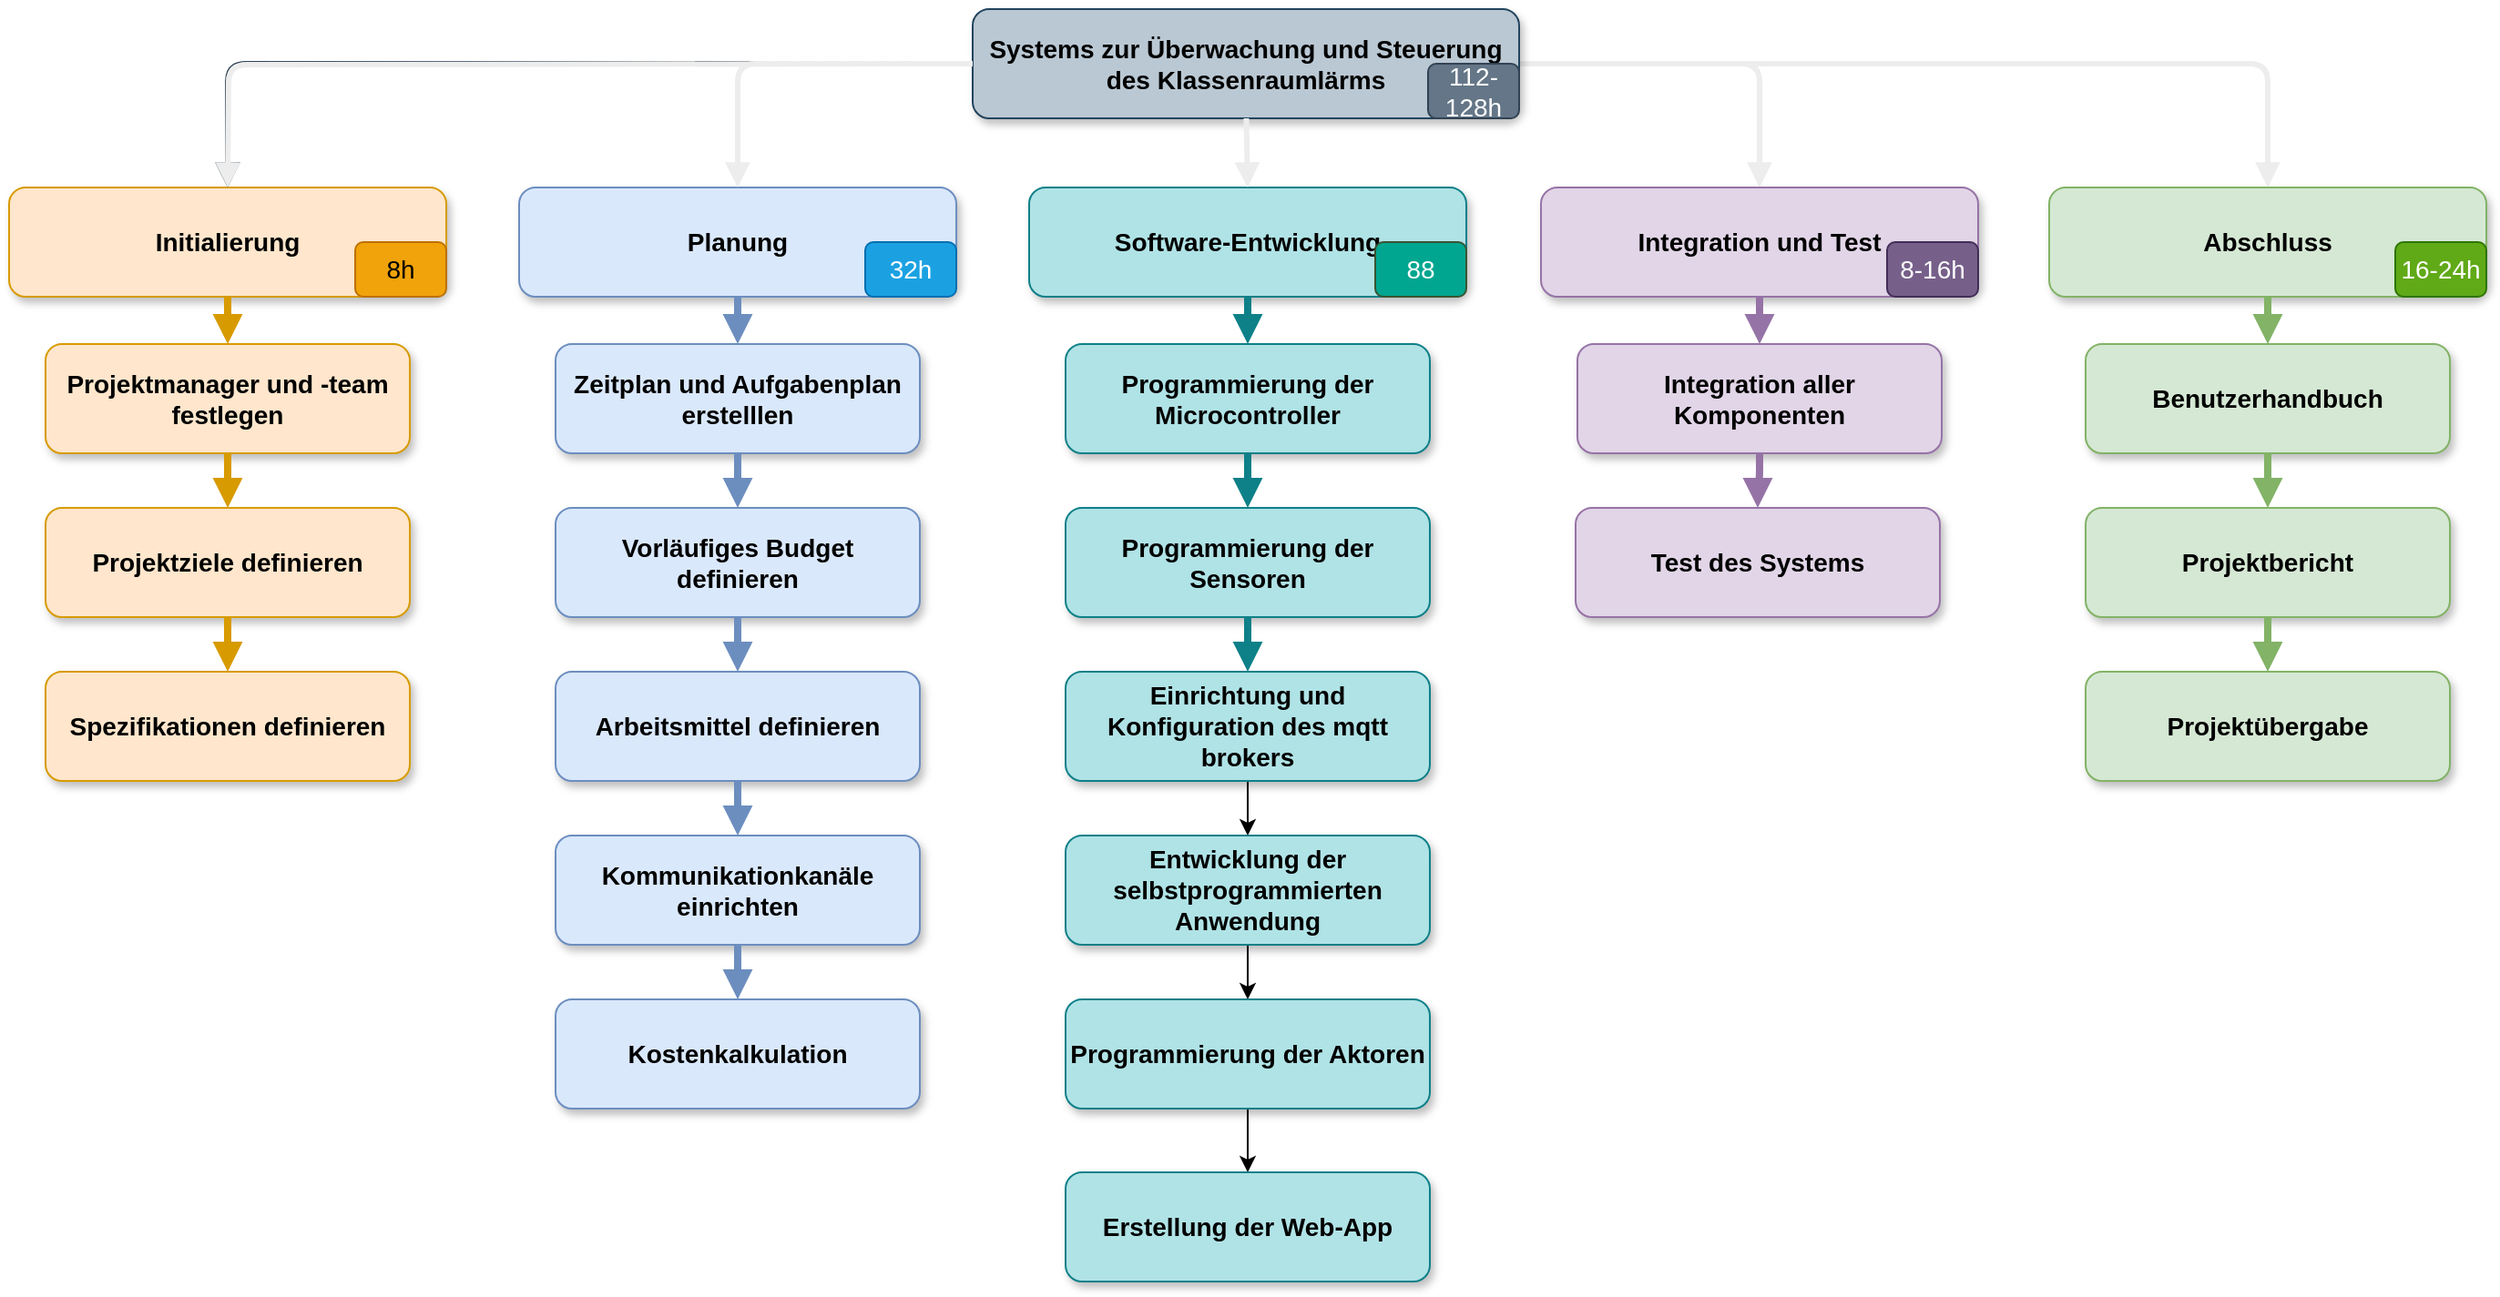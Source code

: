 <mxfile version="20.8.3" type="google"><diagram name="Page-1" id="97916047-d0de-89f5-080d-49f4d83e522f"><mxGraphModel grid="1" page="1" gridSize="10" guides="1" tooltips="1" connect="1" arrows="1" fold="1" pageScale="1" pageWidth="1169" pageHeight="827" background="none" math="0" shadow="0"><root><mxCell id="0"/><mxCell id="1" parent="0"/><mxCell id="iaPPGNLeaoGABbeIg9QC-81" style="edgeStyle=orthogonalEdgeStyle;orthogonalLoop=1;jettySize=auto;html=1;strokeWidth=3;rounded=1;endArrow=block;endFill=1;fontColor=#CCCCCC;strokeColor=#EDEDED;" edge="1" parent="1" source="3" target="iaPPGNLeaoGABbeIg9QC-57"><mxGeometry relative="1" as="geometry"/></mxCell><mxCell id="iaPPGNLeaoGABbeIg9QC-82" style="edgeStyle=orthogonalEdgeStyle;orthogonalLoop=1;jettySize=auto;html=1;entryX=0.5;entryY=0;entryDx=0;entryDy=0;strokeWidth=3;rounded=1;endArrow=block;endFill=1;fontColor=#CCCCCC;strokeColor=#EDEDED;" edge="1" parent="1" source="3" target="iaPPGNLeaoGABbeIg9QC-58"><mxGeometry relative="1" as="geometry"/></mxCell><mxCell id="3" value="Systems zur Überwachung und Steuerung des Klassenraumlärms" style="rounded=1;shadow=1;fontStyle=1;fontSize=14;verticalAlign=middle;whiteSpace=wrap;fillColor=#bac8d3;strokeColor=#23445d;" vertex="1" parent="1"><mxGeometry x="-1809" y="-813" width="300" height="60" as="geometry"/></mxCell><mxCell id="8" value="Zeitplan und Aufgabenplan erstelllen" style="rounded=1;fillColor=#dae8fc;strokeColor=#6c8ebf;shadow=1;fontStyle=1;fontSize=14;whiteSpace=wrap;" vertex="1" parent="1"><mxGeometry x="-2038" y="-629" width="200" height="60" as="geometry"/></mxCell><mxCell id="9" value="Vorläufiges Budget definieren" style="rounded=1;fillColor=#dae8fc;strokeColor=#6c8ebf;shadow=1;fontStyle=1;fontSize=14;whiteSpace=wrap;" vertex="1" parent="1"><mxGeometry x="-2038" y="-539" width="200" height="60" as="geometry"/></mxCell><mxCell id="10" value="Arbeitsmittel definieren" style="rounded=1;fillColor=#dae8fc;strokeColor=#6c8ebf;shadow=1;fontStyle=1;fontSize=14;whiteSpace=wrap;" vertex="1" parent="1"><mxGeometry x="-2038" y="-449" width="200" height="60" as="geometry"/></mxCell><mxCell id="11" value="Kommunikationkanäle einrichten" style="rounded=1;fillColor=#dae8fc;strokeColor=#6c8ebf;shadow=1;fontStyle=1;fontSize=14;whiteSpace=wrap;" vertex="1" parent="1"><mxGeometry x="-2038" y="-359" width="200" height="60" as="geometry"/></mxCell><mxCell id="13" value="Programmierung der Microcontroller" style="rounded=1;fillColor=#b0e3e6;strokeColor=#0e8088;shadow=1;fontStyle=1;fontSize=14;whiteSpace=wrap;" vertex="1" parent="1"><mxGeometry x="-1758" y="-629" width="200" height="60" as="geometry"/></mxCell><mxCell id="16" value="Programmierung der Sensoren" style="rounded=1;fillColor=#b0e3e6;strokeColor=#0e8088;shadow=1;fontStyle=1;fontSize=14;whiteSpace=wrap;" vertex="1" parent="1"><mxGeometry x="-1758" y="-539" width="200" height="60" as="geometry"/></mxCell><mxCell id="18" value="Integration aller Komponenten" style="rounded=1;fillColor=#e1d5e7;strokeColor=#9673a6;shadow=1;fontStyle=1;fontSize=14;whiteSpace=wrap;" vertex="1" parent="1"><mxGeometry x="-1477" y="-629" width="200" height="60" as="geometry"/></mxCell><mxCell id="19" value="Test des Systems" style="rounded=1;fillColor=#e1d5e7;strokeColor=#9673a6;shadow=1;fontStyle=1;fontSize=14;whiteSpace=wrap;" vertex="1" parent="1"><mxGeometry x="-1478" y="-539" width="200" height="60" as="geometry"/></mxCell><mxCell id="23" value="Benutzerhandbuch" style="rounded=1;fillColor=#d5e8d4;strokeColor=#82b366;shadow=1;fontStyle=1;fontSize=14;whiteSpace=wrap;" vertex="1" parent="1"><mxGeometry x="-1198" y="-629" width="200" height="60" as="geometry"/></mxCell><mxCell id="24" value="Projektbericht" style="rounded=1;fillColor=#d5e8d4;strokeColor=#82b366;shadow=1;fontStyle=1;fontSize=14;whiteSpace=wrap;" vertex="1" parent="1"><mxGeometry x="-1198" y="-539" width="200" height="60" as="geometry"/></mxCell><mxCell id="25" value="Projektübergabe" style="rounded=1;fillColor=#d5e8d4;strokeColor=#82b366;shadow=1;fontStyle=1;fontSize=14;whiteSpace=wrap;" vertex="1" parent="1"><mxGeometry x="-1198" y="-449" width="200" height="60" as="geometry"/></mxCell><mxCell id="38" value="" style="edgeStyle=elbowEdgeStyle;elbow=vertical;strokeWidth=4;endArrow=block;endFill=1;fontStyle=1;strokeColor=#6c8ebf;fontSize=14;fillColor=#dae8fc;rounded=1;" edge="1" parent="1" source="8" target="9"><mxGeometry x="-2258" y="-1079" width="100" height="100" as="geometry"><mxPoint x="-2258" y="-979" as="sourcePoint"/><mxPoint x="-2158" y="-1079" as="targetPoint"/></mxGeometry></mxCell><mxCell id="39" value="" style="edgeStyle=elbowEdgeStyle;elbow=vertical;strokeWidth=4;endArrow=block;endFill=1;fontStyle=1;strokeColor=#6c8ebf;fontSize=14;fillColor=#dae8fc;rounded=1;" edge="1" parent="1" source="9" target="10"><mxGeometry x="-2258" y="-1069" width="100" height="100" as="geometry"><mxPoint x="-2258" y="-969" as="sourcePoint"/><mxPoint x="-2158" y="-1069" as="targetPoint"/></mxGeometry></mxCell><mxCell id="40" value="" style="edgeStyle=elbowEdgeStyle;elbow=vertical;strokeWidth=4;endArrow=block;endFill=1;fontStyle=1;strokeColor=#6c8ebf;fontSize=14;fillColor=#dae8fc;rounded=1;" edge="1" parent="1" source="10" target="11"><mxGeometry x="-2258" y="-1059" width="100" height="100" as="geometry"><mxPoint x="-2258" y="-959" as="sourcePoint"/><mxPoint x="-2158" y="-1059" as="targetPoint"/></mxGeometry></mxCell><mxCell id="41" value="" style="edgeStyle=elbowEdgeStyle;elbow=vertical;strokeWidth=4;endArrow=block;endFill=1;fontStyle=1;strokeColor=#6c8ebf;fontSize=14;fillColor=#dae8fc;rounded=1;entryX=0.5;entryY=0;entryDx=0;entryDy=0;" edge="1" parent="1" source="11" target="iaPPGNLeaoGABbeIg9QC-89"><mxGeometry x="-2258" y="-1049" width="100" height="100" as="geometry"><mxPoint x="-2258" y="-949" as="sourcePoint"/><mxPoint x="-1938" y="-269" as="targetPoint"/></mxGeometry></mxCell><mxCell id="42" value="" style="edgeStyle=elbowEdgeStyle;elbow=vertical;strokeWidth=4;endArrow=block;endFill=1;fontStyle=1;strokeColor=#0e8088;fontSize=14;entryX=0.5;entryY=0;entryDx=0;entryDy=0;fillColor=#b0e3e6;rounded=1;" edge="1" parent="1" source="13" target="16"><mxGeometry x="-2248" y="-1079" width="100" height="100" as="geometry"><mxPoint x="-2248" y="-979" as="sourcePoint"/><mxPoint x="-1658" y="-539" as="targetPoint"/></mxGeometry></mxCell><mxCell id="46" value="" style="edgeStyle=elbowEdgeStyle;elbow=vertical;strokeWidth=4;endArrow=block;endFill=1;fontStyle=1;strokeColor=#9673a6;fontSize=14;fillColor=#e1d5e7;rounded=1;" edge="1" parent="1" source="18" target="19"><mxGeometry x="-2228" y="-1079" width="100" height="100" as="geometry"><mxPoint x="-2228" y="-979" as="sourcePoint"/><mxPoint x="-2128" y="-1079" as="targetPoint"/></mxGeometry></mxCell><mxCell id="50" value="" style="edgeStyle=elbowEdgeStyle;elbow=vertical;strokeWidth=4;endArrow=block;endFill=1;fontStyle=1;strokeColor=#82b366;fontSize=14;fillColor=#d5e8d4;rounded=1;" edge="1" parent="1" source="23" target="24"><mxGeometry x="-2218" y="-1079" width="100" height="100" as="geometry"><mxPoint x="-2218" y="-979" as="sourcePoint"/><mxPoint x="-2118" y="-1079" as="targetPoint"/></mxGeometry></mxCell><mxCell id="51" value="" style="edgeStyle=elbowEdgeStyle;elbow=vertical;strokeWidth=4;endArrow=block;endFill=1;fontStyle=1;strokeColor=#82b366;fontSize=14;fillColor=#d5e8d4;rounded=1;" edge="1" parent="1" source="24" target="25"><mxGeometry x="-2218" y="-1069" width="100" height="100" as="geometry"><mxPoint x="-2218" y="-969" as="sourcePoint"/><mxPoint x="-2118" y="-1069" as="targetPoint"/></mxGeometry></mxCell><mxCell id="O-YCyN8yj-6ivtFNR6mK-64" value="Projektmanager und -team festlegen" style="rounded=1;fillColor=#ffe6cc;strokeColor=#d79b00;shadow=1;fontStyle=1;fontSize=14;whiteSpace=wrap;" vertex="1" parent="1"><mxGeometry x="-2318" y="-629" width="200" height="60" as="geometry"/></mxCell><mxCell id="O-YCyN8yj-6ivtFNR6mK-65" value="Projektziele definieren" style="rounded=1;fillColor=#ffe6cc;strokeColor=#d79b00;shadow=1;fontStyle=1;fontSize=14;whiteSpace=wrap;" vertex="1" parent="1"><mxGeometry x="-2318" y="-539" width="200" height="60" as="geometry"/></mxCell><mxCell id="O-YCyN8yj-6ivtFNR6mK-69" value="" style="edgeStyle=elbowEdgeStyle;elbow=vertical;strokeWidth=4;endArrow=block;endFill=1;fontStyle=1;strokeColor=#d79b00;fontSize=14;fillColor=#ffe6cc;rounded=1;" edge="1" parent="1" source="O-YCyN8yj-6ivtFNR6mK-64" target="O-YCyN8yj-6ivtFNR6mK-65"><mxGeometry x="-2538" y="-1079" width="100" height="100" as="geometry"><mxPoint x="-2538" y="-979" as="sourcePoint"/><mxPoint x="-2438" y="-1079" as="targetPoint"/></mxGeometry></mxCell><mxCell id="iaPPGNLeaoGABbeIg9QC-55" value="Planung" style="rounded=1;fillColor=#dae8fc;strokeColor=#6c8ebf;shadow=1;fontStyle=1;fontSize=14;whiteSpace=wrap;" vertex="1" parent="1"><mxGeometry x="-2058" y="-715" width="240" height="60" as="geometry"/></mxCell><mxCell id="iaPPGNLeaoGABbeIg9QC-56" value="Software-Entwicklung" style="rounded=1;fillColor=#b0e3e6;strokeColor=#0e8088;shadow=1;fontStyle=1;fontSize=14;whiteSpace=wrap;" vertex="1" parent="1"><mxGeometry x="-1778" y="-715" width="240" height="60" as="geometry"/></mxCell><mxCell id="iaPPGNLeaoGABbeIg9QC-57" value="Integration und Test" style="rounded=1;fillColor=#e1d5e7;strokeColor=#9673a6;shadow=1;fontStyle=1;fontSize=14;whiteSpace=wrap;" vertex="1" parent="1"><mxGeometry x="-1497" y="-715" width="240" height="60" as="geometry"/></mxCell><mxCell id="iaPPGNLeaoGABbeIg9QC-58" value="Abschluss" style="rounded=1;fillColor=#d5e8d4;strokeColor=#82b366;shadow=1;fontStyle=1;fontSize=14;whiteSpace=wrap;" vertex="1" parent="1"><mxGeometry x="-1218" y="-715" width="240" height="60" as="geometry"/></mxCell><mxCell id="iaPPGNLeaoGABbeIg9QC-60" value="Initialierung" style="rounded=1;fillColor=#ffe6cc;strokeColor=#d79b00;shadow=1;fontStyle=1;fontSize=14;whiteSpace=wrap;" vertex="1" parent="1"><mxGeometry x="-2338" y="-715" width="240" height="60" as="geometry"/></mxCell><mxCell id="O-YCyN8yj-6ivtFNR6mK-76" value="" style="edgeStyle=elbowEdgeStyle;elbow=vertical;strokeWidth=4;endArrow=block;endFill=1;fontStyle=1;strokeColor=#d79b00;fontSize=14;fillColor=#ffe6cc;exitX=0.5;exitY=1;exitDx=0;exitDy=0;entryX=0.5;entryY=0;entryDx=0;entryDy=0;rounded=1;" edge="1" parent="1" source="iaPPGNLeaoGABbeIg9QC-60" target="O-YCyN8yj-6ivtFNR6mK-64"><mxGeometry x="-2528" y="-786.5" width="100" height="100" as="geometry"><mxPoint x="-2208" y="-276.5" as="sourcePoint"/><mxPoint x="-2208" y="-246.5" as="targetPoint"/><Array as="points"><mxPoint x="-2239" y="-648"/><mxPoint x="-2188" y="-602"/><mxPoint x="-2213" y="-502"/></Array></mxGeometry></mxCell><mxCell id="O-YCyN8yj-6ivtFNR6mK-77" value="" style="edgeStyle=elbowEdgeStyle;elbow=vertical;strokeWidth=4;endArrow=block;endFill=1;fontStyle=1;strokeColor=#6c8ebf;fontSize=14;fillColor=#dae8fc;entryX=0.5;entryY=0;entryDx=0;entryDy=0;exitX=0.5;exitY=1;exitDx=0;exitDy=0;rounded=1;" edge="1" parent="1" source="iaPPGNLeaoGABbeIg9QC-55" target="8"><mxGeometry x="-2533" y="-776.5" width="100" height="100" as="geometry"><mxPoint x="-1968" y="-572" as="sourcePoint"/><mxPoint x="-2223" y="-336.5" as="targetPoint"/><Array as="points"><mxPoint x="-1879" y="-638"/><mxPoint x="-1928" y="-612"/><mxPoint x="-1968" y="-522"/></Array></mxGeometry></mxCell><mxCell id="O-YCyN8yj-6ivtFNR6mK-78" value="" style="edgeStyle=elbowEdgeStyle;elbow=vertical;strokeWidth=4;endArrow=block;endFill=1;fontStyle=1;strokeColor=#0e8088;fontSize=14;fillColor=#b0e3e6;exitX=0.5;exitY=1;exitDx=0;exitDy=0;entryX=0.5;entryY=0;entryDx=0;entryDy=0;rounded=1;" edge="1" parent="1" source="iaPPGNLeaoGABbeIg9QC-56" target="13"><mxGeometry x="-1968.5" y="-786.5" width="100" height="100" as="geometry"><mxPoint x="-1658.5" y="-642" as="sourcePoint"/><mxPoint x="-1658" y="-342" as="targetPoint"/><Array as="points"/></mxGeometry></mxCell><mxCell id="O-YCyN8yj-6ivtFNR6mK-79" value="" style="edgeStyle=elbowEdgeStyle;elbow=vertical;strokeWidth=4;endArrow=block;endFill=1;fontStyle=1;strokeColor=#9673a6;fontSize=14;fillColor=#e1d5e7;exitX=0.5;exitY=1;exitDx=0;exitDy=0;entryX=0.5;entryY=0;entryDx=0;entryDy=0;rounded=1;" edge="1" parent="1" source="iaPPGNLeaoGABbeIg9QC-57" target="18"><mxGeometry x="-1718" y="-796.5" width="100" height="100" as="geometry"><mxPoint x="-1408" y="-652" as="sourcePoint"/><mxPoint x="-1408" y="-356.5" as="targetPoint"/><Array as="points"/></mxGeometry></mxCell><mxCell id="O-YCyN8yj-6ivtFNR6mK-80" value="" style="edgeStyle=elbowEdgeStyle;elbow=vertical;strokeWidth=4;endArrow=block;endFill=1;fontStyle=1;strokeColor=#82b366;fontSize=14;fillColor=#d5e8d4;exitX=0.5;exitY=1;exitDx=0;exitDy=0;entryX=0.5;entryY=0;entryDx=0;entryDy=0;rounded=1;" edge="1" parent="1" source="iaPPGNLeaoGABbeIg9QC-58" target="23"><mxGeometry x="-1708" y="-786.5" width="100" height="100" as="geometry"><mxPoint x="-1383.0" y="-632.0" as="sourcePoint"/><mxPoint x="-1368.0" y="-336.5" as="targetPoint"/><Array as="points"/></mxGeometry></mxCell><mxCell id="D_4vMq61LpFYZjxEf01P-57" value="" style="edgeStyle=orthogonalEdgeStyle;rounded=0;orthogonalLoop=1;jettySize=auto;html=1;" edge="1" parent="1" source="O-YCyN8yj-6ivtFNR6mK-83" target="D_4vMq61LpFYZjxEf01P-56"><mxGeometry relative="1" as="geometry"/></mxCell><mxCell id="O-YCyN8yj-6ivtFNR6mK-83" value="Einrichtung und Konfiguration des mqtt brokers" style="rounded=1;fillColor=#b0e3e6;strokeColor=#0e8088;shadow=1;fontStyle=1;fontSize=14;whiteSpace=wrap;" vertex="1" parent="1"><mxGeometry x="-1758" y="-449" width="200" height="60" as="geometry"/></mxCell><mxCell id="O-YCyN8yj-6ivtFNR6mK-84" value="" style="edgeStyle=elbowEdgeStyle;elbow=vertical;strokeWidth=4;endArrow=block;endFill=1;fontStyle=1;strokeColor=#0e8088;fontSize=14;entryX=0.5;entryY=0;entryDx=0;entryDy=0;fillColor=#b0e3e6;exitX=0.5;exitY=1;exitDx=0;exitDy=0;rounded=1;" edge="1" parent="1" source="16" target="O-YCyN8yj-6ivtFNR6mK-83"><mxGeometry x="-2248" y="-959" width="100" height="100" as="geometry"><mxPoint x="-1658" y="-449" as="sourcePoint"/><mxPoint x="-1658" y="-419" as="targetPoint"/></mxGeometry></mxCell><mxCell id="iaPPGNLeaoGABbeIg9QC-86" value="Spezifikationen definieren" style="rounded=1;fillColor=#ffe6cc;strokeColor=#d79b00;shadow=1;fontStyle=1;fontSize=14;whiteSpace=wrap;" vertex="1" parent="1"><mxGeometry x="-2318" y="-449" width="200" height="60" as="geometry"/></mxCell><mxCell id="iaPPGNLeaoGABbeIg9QC-89" value="Kostenkalkulation" style="rounded=1;fillColor=#dae8fc;strokeColor=#6c8ebf;shadow=1;fontStyle=1;fontSize=14;whiteSpace=wrap;" vertex="1" parent="1"><mxGeometry x="-2038" y="-269" width="200" height="60" as="geometry"/></mxCell><mxCell id="O-YCyN8yj-6ivtFNR6mK-87" value="8h" style="rounded=1;whiteSpace=wrap;html=1;fontSize=14;fillColor=#f0a30a;strokeColor=#BD7000;fontColor=#000000;" vertex="1" parent="1"><mxGeometry x="-2148" y="-685" width="50" height="30" as="geometry"/></mxCell><mxCell id="O-YCyN8yj-6ivtFNR6mK-88" value="32h" style="rounded=1;whiteSpace=wrap;html=1;fontSize=14;fillColor=#1ba1e2;strokeColor=#006EAF;fontColor=#ffffff;" vertex="1" parent="1"><mxGeometry x="-1868" y="-685" width="50" height="30" as="geometry"/></mxCell><mxCell id="O-YCyN8yj-6ivtFNR6mK-89" value="16-24h" style="rounded=1;whiteSpace=wrap;html=1;fontSize=14;fillColor=#60a917;strokeColor=#2D7600;fontColor=#ffffff;" vertex="1" parent="1"><mxGeometry x="-1028" y="-685" width="50" height="30" as="geometry"/></mxCell><mxCell id="O-YCyN8yj-6ivtFNR6mK-90" value="8-16h" style="rounded=1;whiteSpace=wrap;html=1;fontSize=14;fillColor=#76608a;strokeColor=#432D57;fontColor=#ffffff;" vertex="1" parent="1"><mxGeometry x="-1307" y="-685" width="50" height="30" as="geometry"/></mxCell><mxCell id="O-YCyN8yj-6ivtFNR6mK-91" value="88" style="rounded=1;whiteSpace=wrap;html=1;fontSize=14;fillColor=#00A690;strokeColor=#3A5431;fontColor=#ffffff;" vertex="1" parent="1"><mxGeometry x="-1588" y="-685" width="50" height="30" as="geometry"/></mxCell><mxCell id="O-YCyN8yj-6ivtFNR6mK-93" value="" style="edgeStyle=elbowEdgeStyle;elbow=vertical;strokeWidth=4;endArrow=block;endFill=1;fontStyle=1;strokeColor=#d79b00;fontSize=14;fillColor=#ffe6cc;rounded=1;entryX=0.5;entryY=0;entryDx=0;entryDy=0;exitX=0.5;exitY=1;exitDx=0;exitDy=0;" edge="1" parent="1" source="O-YCyN8yj-6ivtFNR6mK-65" target="iaPPGNLeaoGABbeIg9QC-86"><mxGeometry x="-2528" y="-1069" width="100" height="100" as="geometry"><mxPoint x="-2249" y="-458" as="sourcePoint"/><mxPoint x="-2208" y="-529" as="targetPoint"/></mxGeometry></mxCell><mxCell id="O-YCyN8yj-6ivtFNR6mK-98" style="edgeStyle=orthogonalEdgeStyle;orthogonalLoop=1;jettySize=auto;html=1;strokeWidth=3;rounded=1;endArrow=block;endFill=1;strokeColor=#314354;fillColor=#647687;exitX=0;exitY=0.5;exitDx=0;exitDy=0;entryX=0.5;entryY=0;entryDx=0;entryDy=0;" edge="1" parent="1" source="3" target="iaPPGNLeaoGABbeIg9QC-60"><mxGeometry relative="1" as="geometry"><mxPoint x="-1768.77" y="-782.923" as="sourcePoint"/><mxPoint x="-2219" y="-750" as="targetPoint"/></mxGeometry></mxCell><mxCell id="O-YCyN8yj-6ivtFNR6mK-99" style="edgeStyle=orthogonalEdgeStyle;orthogonalLoop=1;jettySize=auto;html=1;strokeWidth=3;rounded=1;endArrow=block;endFill=1;exitX=0;exitY=0.5;exitDx=0;exitDy=0;entryX=0.5;entryY=0;entryDx=0;entryDy=0;fontColor=#CCCCCC;strokeColor=#EDEDED;" edge="1" parent="1" source="3" target="iaPPGNLeaoGABbeIg9QC-55"><mxGeometry relative="1" as="geometry"><mxPoint x="-1768.77" y="-782.923" as="sourcePoint"/><mxPoint x="-1930" y="-760" as="targetPoint"/></mxGeometry></mxCell><mxCell id="O-YCyN8yj-6ivtFNR6mK-100" style="edgeStyle=orthogonalEdgeStyle;orthogonalLoop=1;jettySize=auto;html=1;strokeWidth=3;rounded=1;endArrow=block;endFill=1;entryX=0.5;entryY=0;entryDx=0;entryDy=0;fontColor=#CCCCCC;strokeColor=#EDEDED;" edge="1" parent="1" target="iaPPGNLeaoGABbeIg9QC-56"><mxGeometry relative="1" as="geometry"><mxPoint x="-1658.77" y="-753" as="sourcePoint"/><mxPoint x="-1690" y="-730" as="targetPoint"/></mxGeometry></mxCell><mxCell id="O-YCyN8yj-6ivtFNR6mK-104" value="112-128h" style="rounded=1;whiteSpace=wrap;html=1;fontSize=14;fillColor=#647687;strokeColor=#314354;fontColor=#ffffff;" vertex="1" parent="1"><mxGeometry x="-1559" y="-783" width="50" height="30" as="geometry"/></mxCell><mxCell id="6gCOOvc2MAQdiBf0h6v--51" style="edgeStyle=orthogonalEdgeStyle;orthogonalLoop=1;jettySize=auto;html=1;strokeWidth=3;rounded=1;endArrow=block;endFill=1;exitX=0;exitY=0.5;exitDx=0;exitDy=0;entryX=0.5;entryY=0;entryDx=0;entryDy=0;fontColor=#CCCCCC;strokeColor=#EDEDED;" edge="1" parent="1"><mxGeometry relative="1" as="geometry"><mxPoint x="-1809" y="-783" as="sourcePoint"/><mxPoint x="-2218" y="-715" as="targetPoint"/></mxGeometry></mxCell><mxCell id="D_4vMq61LpFYZjxEf01P-59" value="" style="edgeStyle=orthogonalEdgeStyle;rounded=0;orthogonalLoop=1;jettySize=auto;html=1;" edge="1" parent="1" source="D_4vMq61LpFYZjxEf01P-56" target="D_4vMq61LpFYZjxEf01P-58"><mxGeometry relative="1" as="geometry"/></mxCell><mxCell id="D_4vMq61LpFYZjxEf01P-56" value="Entwicklung der selbstprogrammierten Anwendung" style="rounded=1;fillColor=#b0e3e6;strokeColor=#0e8088;shadow=1;fontStyle=1;fontSize=14;whiteSpace=wrap;" vertex="1" parent="1"><mxGeometry x="-1758" y="-359" width="200" height="60" as="geometry"/></mxCell><mxCell id="D_4vMq61LpFYZjxEf01P-61" value="" style="edgeStyle=orthogonalEdgeStyle;rounded=0;orthogonalLoop=1;jettySize=auto;html=1;" edge="1" parent="1" source="D_4vMq61LpFYZjxEf01P-58" target="D_4vMq61LpFYZjxEf01P-60"><mxGeometry relative="1" as="geometry"/></mxCell><mxCell id="D_4vMq61LpFYZjxEf01P-58" value="Programmierung der Aktoren" style="rounded=1;fillColor=#b0e3e6;strokeColor=#0e8088;shadow=1;fontStyle=1;fontSize=14;whiteSpace=wrap;" vertex="1" parent="1"><mxGeometry x="-1758" y="-269" width="200" height="60" as="geometry"/></mxCell><mxCell id="D_4vMq61LpFYZjxEf01P-60" value="Erstellung der Web-App" style="rounded=1;fillColor=#b0e3e6;strokeColor=#0e8088;shadow=1;fontStyle=1;fontSize=14;whiteSpace=wrap;" vertex="1" parent="1"><mxGeometry x="-1758" y="-174" width="200" height="60" as="geometry"/></mxCell></root></mxGraphModel></diagram></mxfile>